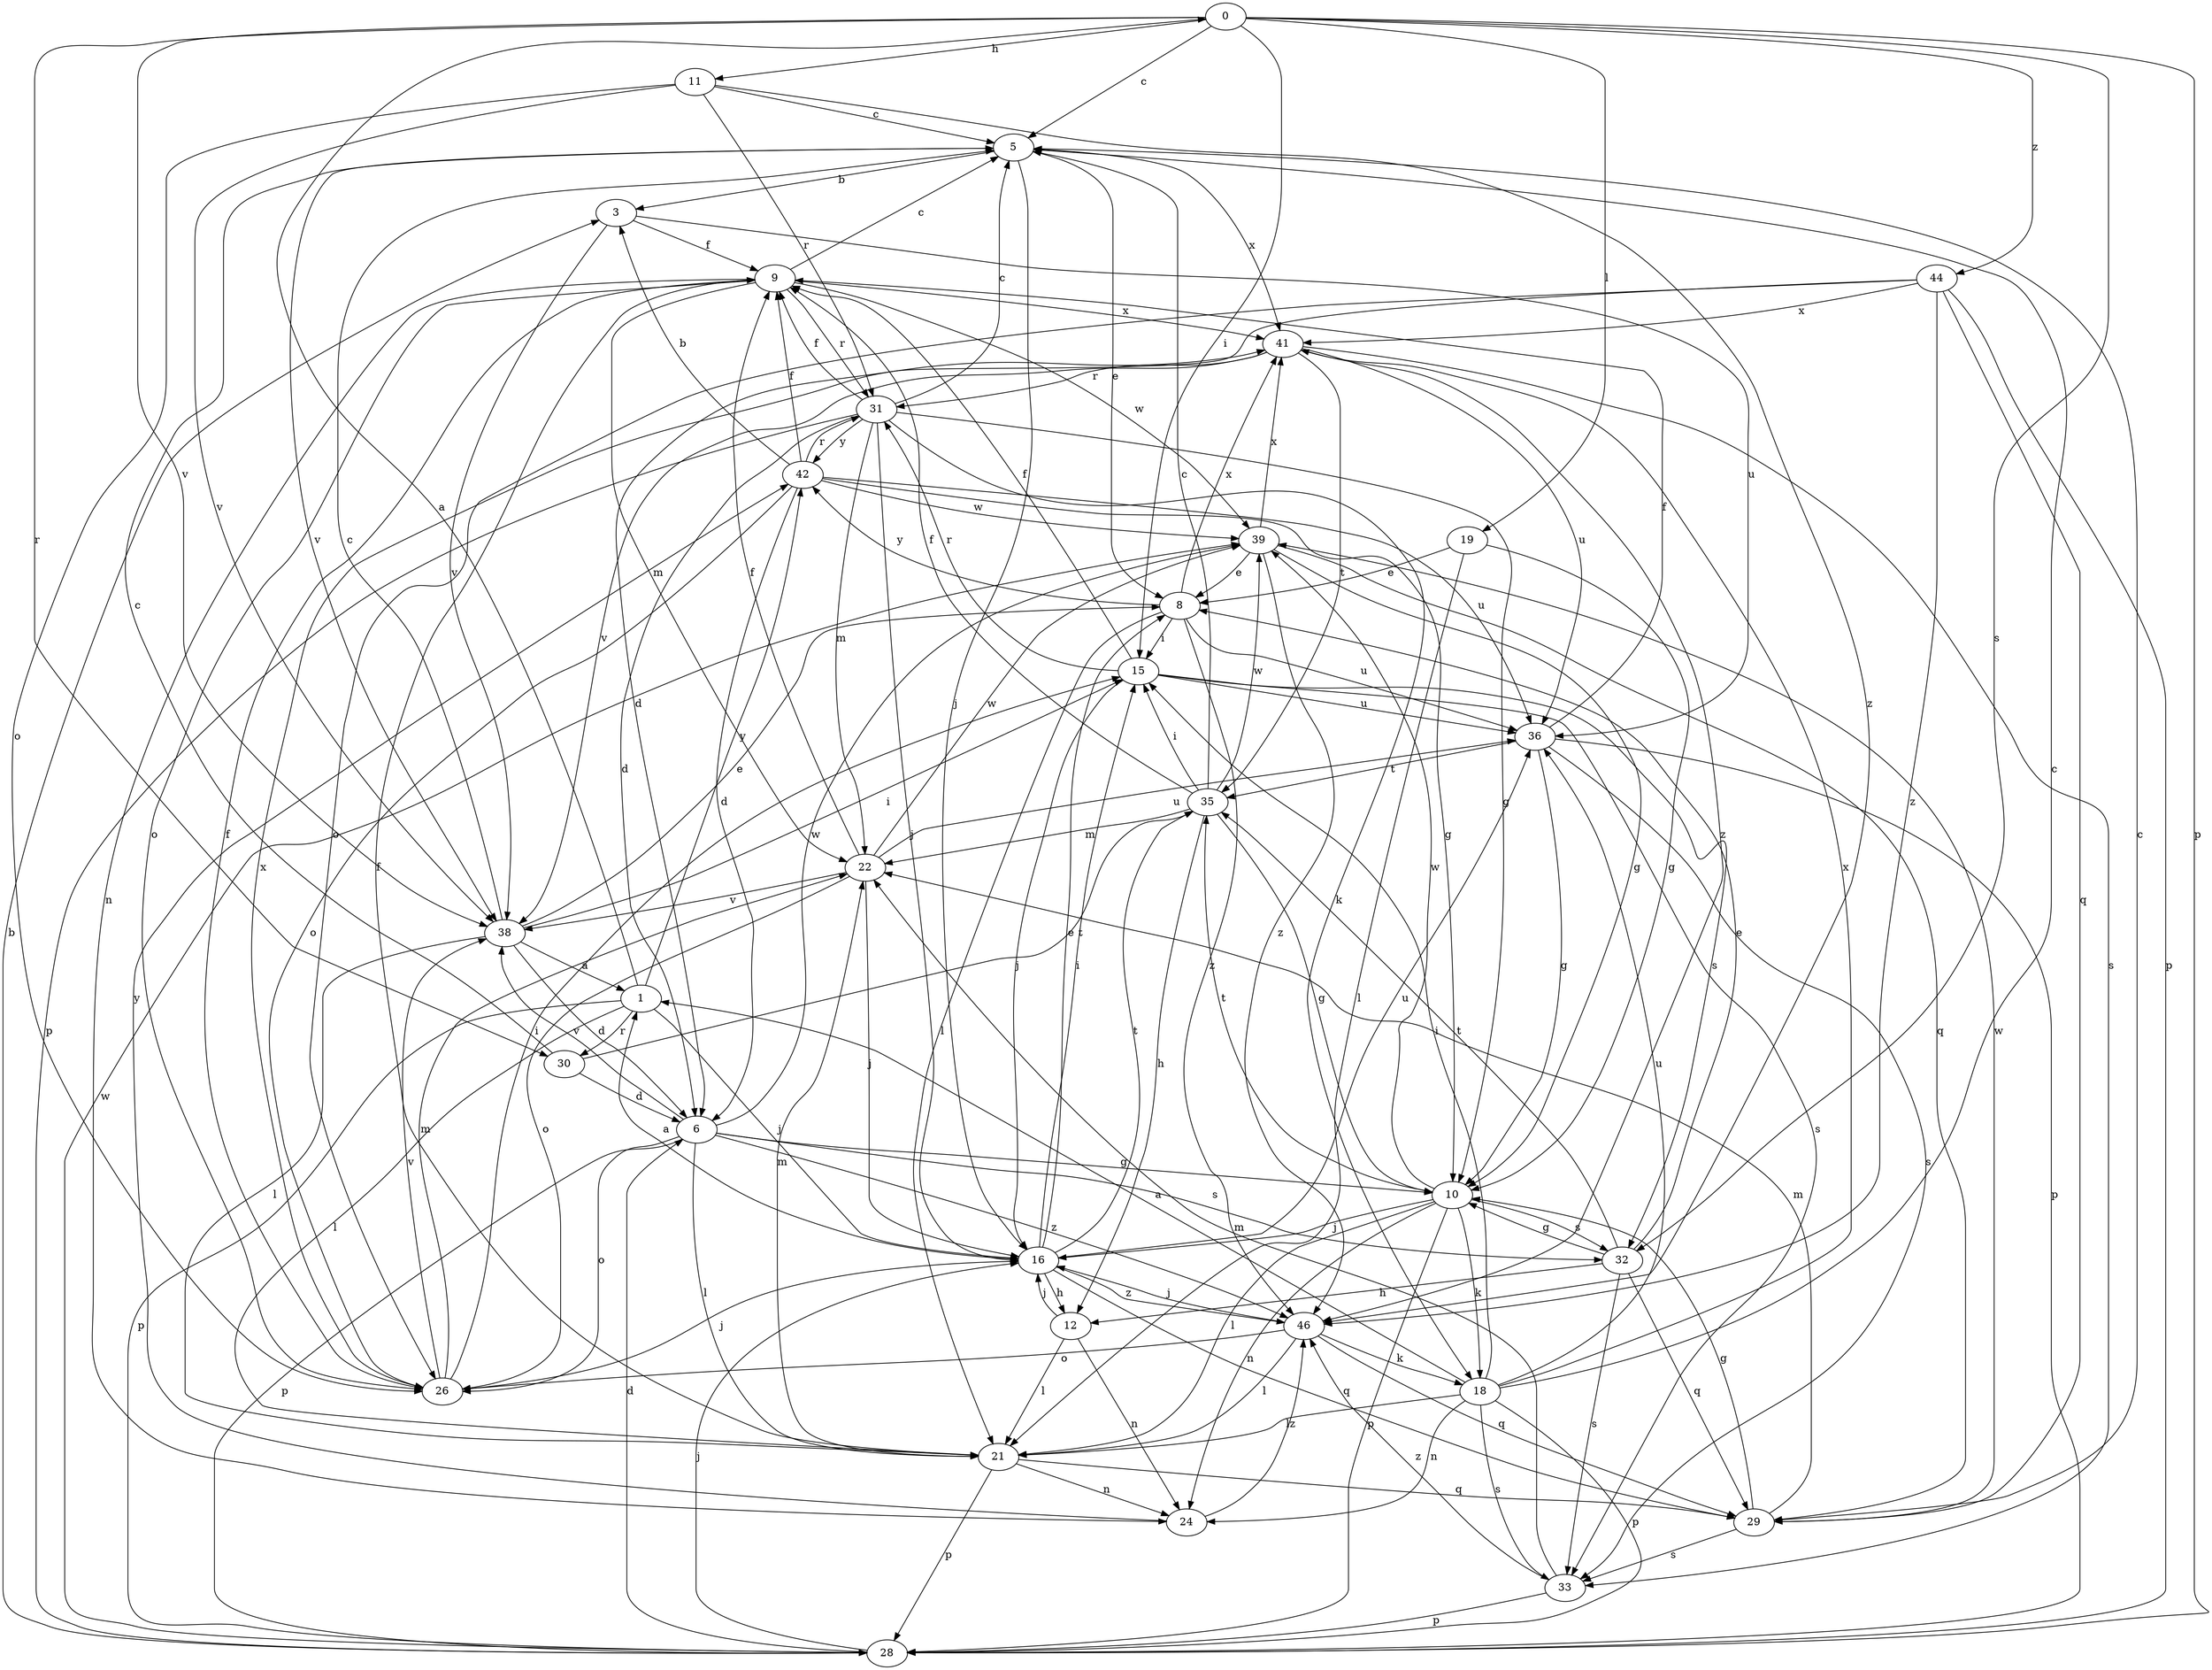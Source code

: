 strict digraph  {
0;
1;
3;
5;
6;
8;
9;
10;
11;
12;
15;
16;
18;
19;
21;
22;
24;
26;
28;
29;
30;
31;
32;
33;
35;
36;
38;
39;
41;
42;
44;
46;
0 -> 5  [label=c];
0 -> 11  [label=h];
0 -> 15  [label=i];
0 -> 19  [label=l];
0 -> 28  [label=p];
0 -> 30  [label=r];
0 -> 32  [label=s];
0 -> 38  [label=v];
0 -> 44  [label=z];
1 -> 0  [label=a];
1 -> 16  [label=j];
1 -> 21  [label=l];
1 -> 28  [label=p];
1 -> 30  [label=r];
1 -> 42  [label=y];
3 -> 9  [label=f];
3 -> 36  [label=u];
3 -> 38  [label=v];
5 -> 3  [label=b];
5 -> 8  [label=e];
5 -> 16  [label=j];
5 -> 38  [label=v];
5 -> 41  [label=x];
6 -> 10  [label=g];
6 -> 21  [label=l];
6 -> 26  [label=o];
6 -> 28  [label=p];
6 -> 32  [label=s];
6 -> 38  [label=v];
6 -> 39  [label=w];
6 -> 46  [label=z];
8 -> 15  [label=i];
8 -> 21  [label=l];
8 -> 36  [label=u];
8 -> 41  [label=x];
8 -> 42  [label=y];
8 -> 46  [label=z];
9 -> 5  [label=c];
9 -> 22  [label=m];
9 -> 24  [label=n];
9 -> 26  [label=o];
9 -> 31  [label=r];
9 -> 39  [label=w];
9 -> 41  [label=x];
10 -> 16  [label=j];
10 -> 18  [label=k];
10 -> 21  [label=l];
10 -> 24  [label=n];
10 -> 28  [label=p];
10 -> 32  [label=s];
10 -> 35  [label=t];
10 -> 39  [label=w];
11 -> 5  [label=c];
11 -> 26  [label=o];
11 -> 31  [label=r];
11 -> 38  [label=v];
11 -> 46  [label=z];
12 -> 16  [label=j];
12 -> 21  [label=l];
12 -> 24  [label=n];
15 -> 9  [label=f];
15 -> 16  [label=j];
15 -> 31  [label=r];
15 -> 32  [label=s];
15 -> 33  [label=s];
15 -> 36  [label=u];
16 -> 1  [label=a];
16 -> 8  [label=e];
16 -> 12  [label=h];
16 -> 15  [label=i];
16 -> 29  [label=q];
16 -> 35  [label=t];
16 -> 36  [label=u];
16 -> 46  [label=z];
18 -> 1  [label=a];
18 -> 5  [label=c];
18 -> 15  [label=i];
18 -> 21  [label=l];
18 -> 24  [label=n];
18 -> 28  [label=p];
18 -> 33  [label=s];
18 -> 36  [label=u];
18 -> 41  [label=x];
19 -> 8  [label=e];
19 -> 10  [label=g];
19 -> 21  [label=l];
21 -> 9  [label=f];
21 -> 22  [label=m];
21 -> 24  [label=n];
21 -> 28  [label=p];
21 -> 29  [label=q];
22 -> 9  [label=f];
22 -> 16  [label=j];
22 -> 26  [label=o];
22 -> 36  [label=u];
22 -> 38  [label=v];
22 -> 39  [label=w];
24 -> 42  [label=y];
24 -> 46  [label=z];
26 -> 9  [label=f];
26 -> 15  [label=i];
26 -> 16  [label=j];
26 -> 22  [label=m];
26 -> 38  [label=v];
26 -> 41  [label=x];
28 -> 3  [label=b];
28 -> 6  [label=d];
28 -> 16  [label=j];
28 -> 39  [label=w];
29 -> 5  [label=c];
29 -> 10  [label=g];
29 -> 22  [label=m];
29 -> 33  [label=s];
29 -> 39  [label=w];
30 -> 5  [label=c];
30 -> 6  [label=d];
30 -> 35  [label=t];
31 -> 5  [label=c];
31 -> 6  [label=d];
31 -> 9  [label=f];
31 -> 10  [label=g];
31 -> 16  [label=j];
31 -> 18  [label=k];
31 -> 22  [label=m];
31 -> 28  [label=p];
31 -> 42  [label=y];
32 -> 8  [label=e];
32 -> 10  [label=g];
32 -> 12  [label=h];
32 -> 29  [label=q];
32 -> 33  [label=s];
32 -> 35  [label=t];
33 -> 22  [label=m];
33 -> 28  [label=p];
33 -> 46  [label=z];
35 -> 5  [label=c];
35 -> 9  [label=f];
35 -> 10  [label=g];
35 -> 12  [label=h];
35 -> 15  [label=i];
35 -> 22  [label=m];
35 -> 39  [label=w];
36 -> 9  [label=f];
36 -> 10  [label=g];
36 -> 28  [label=p];
36 -> 33  [label=s];
36 -> 35  [label=t];
38 -> 1  [label=a];
38 -> 5  [label=c];
38 -> 6  [label=d];
38 -> 8  [label=e];
38 -> 15  [label=i];
38 -> 21  [label=l];
39 -> 8  [label=e];
39 -> 10  [label=g];
39 -> 29  [label=q];
39 -> 41  [label=x];
39 -> 46  [label=z];
41 -> 31  [label=r];
41 -> 33  [label=s];
41 -> 35  [label=t];
41 -> 36  [label=u];
41 -> 38  [label=v];
41 -> 46  [label=z];
42 -> 3  [label=b];
42 -> 6  [label=d];
42 -> 9  [label=f];
42 -> 10  [label=g];
42 -> 26  [label=o];
42 -> 31  [label=r];
42 -> 36  [label=u];
42 -> 39  [label=w];
44 -> 6  [label=d];
44 -> 26  [label=o];
44 -> 28  [label=p];
44 -> 29  [label=q];
44 -> 41  [label=x];
44 -> 46  [label=z];
46 -> 16  [label=j];
46 -> 18  [label=k];
46 -> 21  [label=l];
46 -> 26  [label=o];
46 -> 29  [label=q];
}
